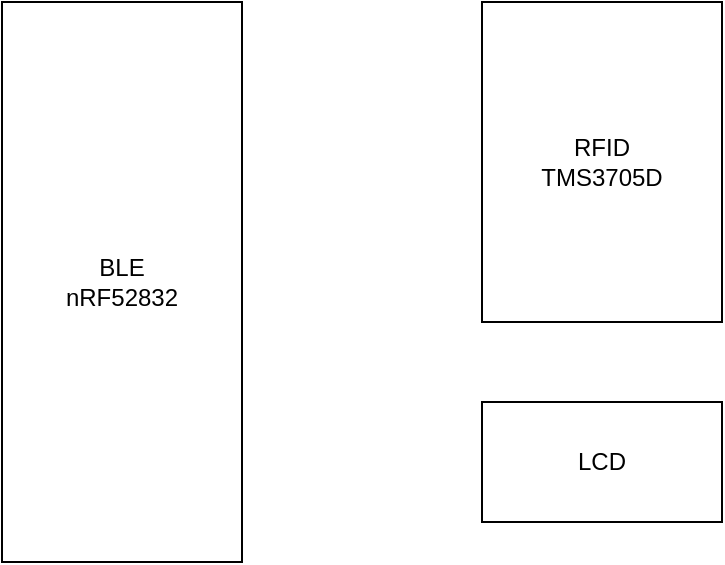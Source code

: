 <mxfile version="14.0.4" type="github">
  <diagram id="CCqrdpG0SiiGdcGF-wu9" name="Page-1">
    <mxGraphModel dx="648" dy="355" grid="1" gridSize="10" guides="1" tooltips="1" connect="1" arrows="1" fold="1" page="1" pageScale="1" pageWidth="1100" pageHeight="850" math="0" shadow="0">
      <root>
        <mxCell id="0" />
        <mxCell id="1" parent="0" />
        <mxCell id="NOO96rWMDdzXLngENQwW-1" value="BLE&lt;br&gt;nRF52832" style="rounded=0;whiteSpace=wrap;html=1;" vertex="1" parent="1">
          <mxGeometry x="480" y="280" width="120" height="280" as="geometry" />
        </mxCell>
        <mxCell id="NOO96rWMDdzXLngENQwW-2" value="RFID&lt;br&gt;TMS3705D" style="rounded=0;whiteSpace=wrap;html=1;" vertex="1" parent="1">
          <mxGeometry x="720" y="280" width="120" height="160" as="geometry" />
        </mxCell>
        <mxCell id="NOO96rWMDdzXLngENQwW-3" value="LCD" style="rounded=0;whiteSpace=wrap;html=1;" vertex="1" parent="1">
          <mxGeometry x="720" y="480" width="120" height="60" as="geometry" />
        </mxCell>
      </root>
    </mxGraphModel>
  </diagram>
</mxfile>
